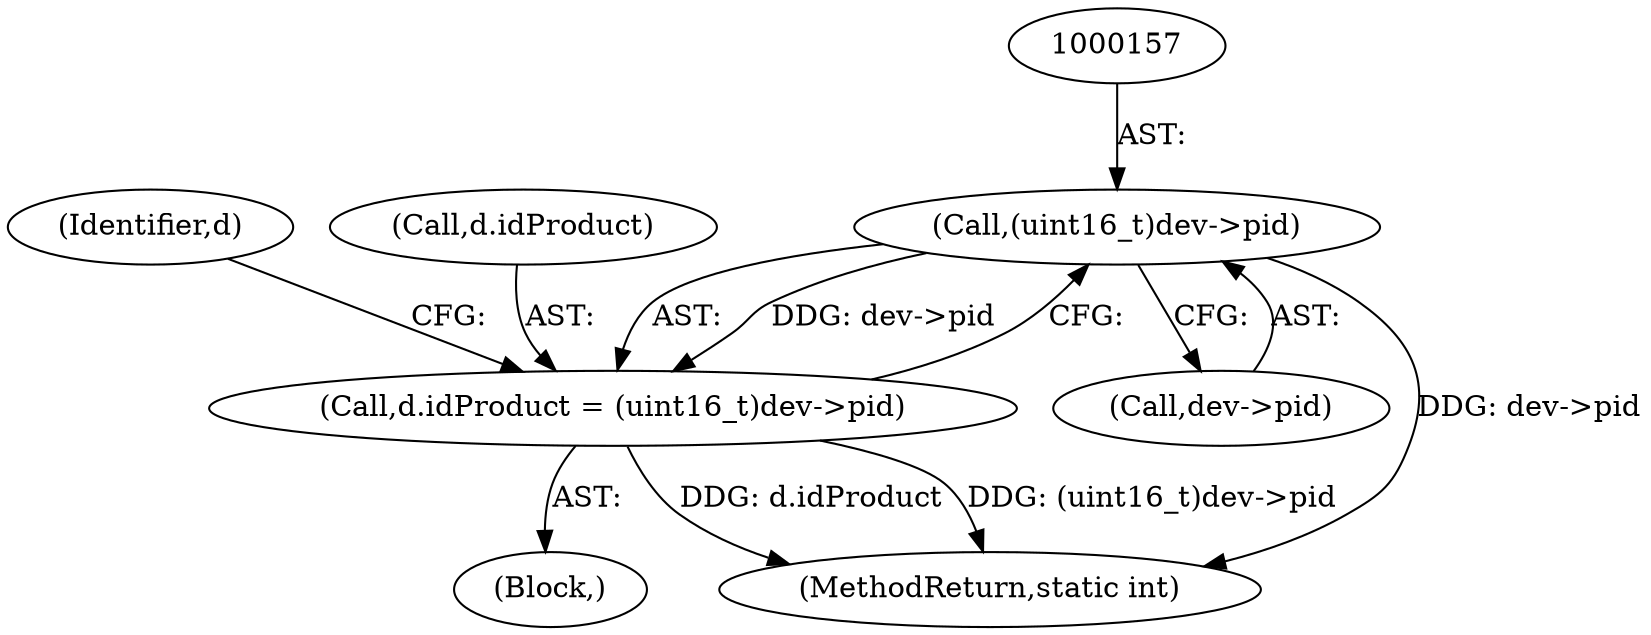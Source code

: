 digraph "1_Chrome_ac149a8d4371c0e01e0934fdd57b09e86f96b5b9_2@pointer" {
"1000156" [label="(Call,(uint16_t)dev->pid)"];
"1000152" [label="(Call,d.idProduct = (uint16_t)dev->pid)"];
"1000158" [label="(Call,dev->pid)"];
"1000163" [label="(Identifier,d)"];
"1000106" [label="(Block,)"];
"1000156" [label="(Call,(uint16_t)dev->pid)"];
"1000153" [label="(Call,d.idProduct)"];
"1000152" [label="(Call,d.idProduct = (uint16_t)dev->pid)"];
"1000215" [label="(MethodReturn,static int)"];
"1000156" -> "1000152"  [label="AST: "];
"1000156" -> "1000158"  [label="CFG: "];
"1000157" -> "1000156"  [label="AST: "];
"1000158" -> "1000156"  [label="AST: "];
"1000152" -> "1000156"  [label="CFG: "];
"1000156" -> "1000215"  [label="DDG: dev->pid"];
"1000156" -> "1000152"  [label="DDG: dev->pid"];
"1000152" -> "1000106"  [label="AST: "];
"1000153" -> "1000152"  [label="AST: "];
"1000163" -> "1000152"  [label="CFG: "];
"1000152" -> "1000215"  [label="DDG: d.idProduct"];
"1000152" -> "1000215"  [label="DDG: (uint16_t)dev->pid"];
}
